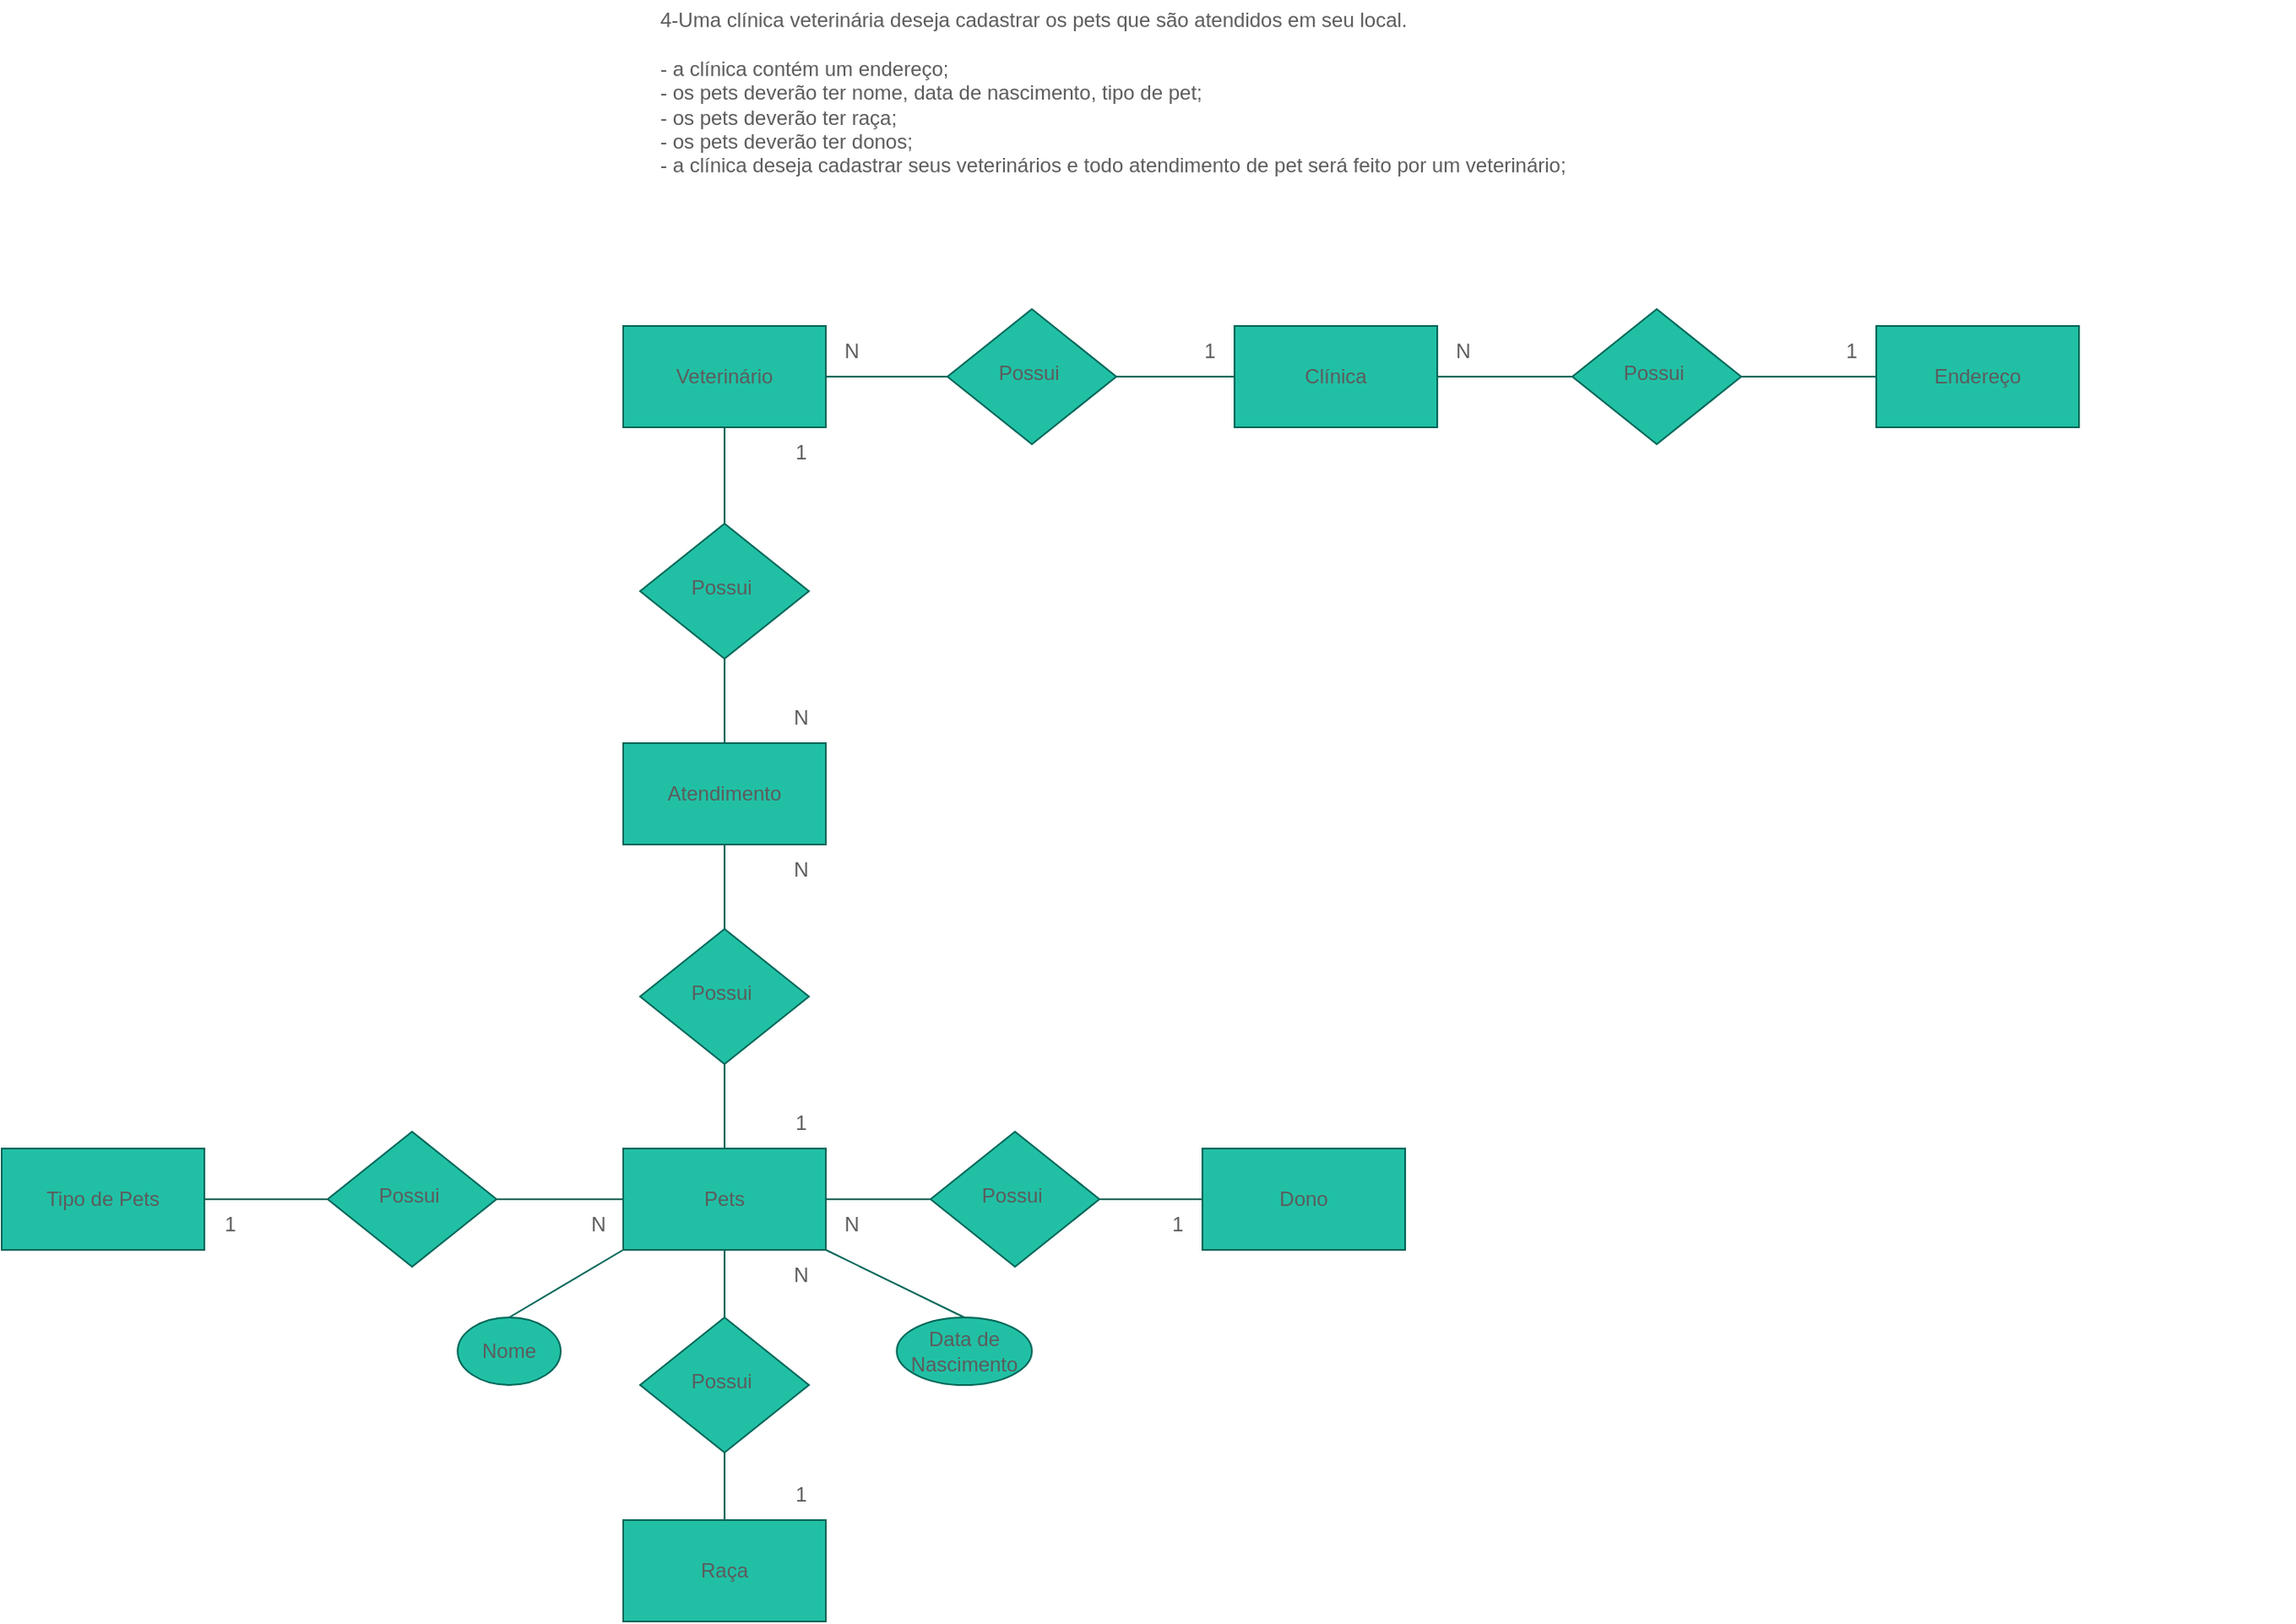 <mxfile version="21.6.5" type="device">
  <diagram id="C5RBs43oDa-KdzZeNtuy" name="Page-1">
    <mxGraphModel dx="2214" dy="491" grid="1" gridSize="10" guides="1" tooltips="1" connect="1" arrows="1" fold="1" page="1" pageScale="1" pageWidth="291" pageHeight="413" math="0" shadow="0">
      <root>
        <mxCell id="WIyWlLk6GJQsqaUBKTNV-0" />
        <mxCell id="WIyWlLk6GJQsqaUBKTNV-1" parent="WIyWlLk6GJQsqaUBKTNV-0" />
        <mxCell id="POBfcUkBsvV8UPlY4-i7-3" value="&lt;div&gt;4-Uma clínica veterinária deseja cadastrar os pets que são atendidos em seu local.&lt;/div&gt;&lt;div&gt;&lt;br&gt;&lt;/div&gt;&lt;div&gt;- a clínica contém um endereço;&lt;/div&gt;&lt;div&gt;- os pets deverão ter nome, data de nascimento, tipo de pet;&lt;/div&gt;&lt;div&gt;- os pets deverão ter raça;&lt;/div&gt;&lt;div&gt;- os pets deverão ter donos;&lt;/div&gt;&lt;div&gt;- a clínica deseja cadastrar seus veterinários e todo atendimento de pet será feito por um veterinário;&lt;/div&gt;" style="text;html=1;align=left;verticalAlign=middle;resizable=0;points=[];autosize=1;strokeColor=none;fillColor=none;fontColor=#5C5C5C;labelBackgroundColor=none;" parent="WIyWlLk6GJQsqaUBKTNV-1" vertex="1">
          <mxGeometry x="-582" y="220" width="560" height="110" as="geometry" />
        </mxCell>
        <mxCell id="zAKUYkVe4AKFvkZDwYAf-0" value="Clínica" style="rounded=0;whiteSpace=wrap;html=1;strokeColor=#006658;fontColor=#5C5C5C;fillColor=#21C0A5;labelBackgroundColor=none;" parent="WIyWlLk6GJQsqaUBKTNV-1" vertex="1">
          <mxGeometry x="-240" y="413" width="120" height="60" as="geometry" />
        </mxCell>
        <mxCell id="7l59M0pH6g9MhCw7kL8R-22" style="edgeStyle=orthogonalEdgeStyle;rounded=0;orthogonalLoop=1;jettySize=auto;html=1;exitX=0.5;exitY=1;exitDx=0;exitDy=0;strokeColor=#006658;fontColor=default;fillColor=#21C0A5;labelBackgroundColor=none;" parent="WIyWlLk6GJQsqaUBKTNV-1" edge="1">
          <mxGeometry relative="1" as="geometry">
            <mxPoint x="379" y="596" as="targetPoint" />
            <mxPoint x="379" y="596" as="sourcePoint" />
          </mxGeometry>
        </mxCell>
        <mxCell id="7l59M0pH6g9MhCw7kL8R-7" value="Pets" style="rounded=0;whiteSpace=wrap;html=1;strokeColor=#006658;fontColor=#5C5C5C;fillColor=#21C0A5;labelBackgroundColor=none;" parent="WIyWlLk6GJQsqaUBKTNV-1" vertex="1">
          <mxGeometry x="-602" y="900" width="120" height="60" as="geometry" />
        </mxCell>
        <mxCell id="7l59M0pH6g9MhCw7kL8R-8" value="Possui&amp;nbsp;" style="rhombus;whiteSpace=wrap;html=1;shadow=0;fontFamily=Helvetica;fontSize=12;align=center;strokeWidth=1;spacing=6;spacingTop=-4;rounded=0;labelBackgroundColor=none;fillColor=#21C0A5;strokeColor=#006658;fontColor=#5C5C5C;" parent="WIyWlLk6GJQsqaUBKTNV-1" vertex="1">
          <mxGeometry x="-410" y="403" width="100" height="80" as="geometry" />
        </mxCell>
        <mxCell id="7l59M0pH6g9MhCw7kL8R-44" value="1" style="text;html=1;align=center;verticalAlign=middle;resizable=0;points=[];autosize=1;strokeColor=none;fillColor=none;fontColor=#5C5C5C;labelBackgroundColor=none;" parent="WIyWlLk6GJQsqaUBKTNV-1" vertex="1">
          <mxGeometry x="110" y="413" width="30" height="30" as="geometry" />
        </mxCell>
        <mxCell id="13TzzeObVVfD70_n9w97-5" value="Nome" style="ellipse;whiteSpace=wrap;html=1;labelBackgroundColor=none;fillColor=#21C0A5;strokeColor=#006658;fontColor=#5C5C5C;" parent="WIyWlLk6GJQsqaUBKTNV-1" vertex="1">
          <mxGeometry x="-700" y="1000" width="61" height="40" as="geometry" />
        </mxCell>
        <mxCell id="13TzzeObVVfD70_n9w97-6" value="Data de Nascimento" style="ellipse;whiteSpace=wrap;html=1;labelBackgroundColor=none;fillColor=#21C0A5;strokeColor=#006658;fontColor=#5C5C5C;" parent="WIyWlLk6GJQsqaUBKTNV-1" vertex="1">
          <mxGeometry x="-440" y="1000" width="80" height="40" as="geometry" />
        </mxCell>
        <mxCell id="13TzzeObVVfD70_n9w97-7" value="Tipo de Pets" style="rounded=0;whiteSpace=wrap;html=1;strokeColor=#006658;fontColor=#5C5C5C;fillColor=#21C0A5;labelBackgroundColor=none;" parent="WIyWlLk6GJQsqaUBKTNV-1" vertex="1">
          <mxGeometry x="-970" y="900" width="120" height="60" as="geometry" />
        </mxCell>
        <mxCell id="13TzzeObVVfD70_n9w97-11" value="Possui&amp;nbsp;" style="rhombus;whiteSpace=wrap;html=1;shadow=0;fontFamily=Helvetica;fontSize=12;align=center;strokeWidth=1;spacing=6;spacingTop=-4;rounded=0;labelBackgroundColor=none;fillColor=#21C0A5;strokeColor=#006658;fontColor=#5C5C5C;" parent="WIyWlLk6GJQsqaUBKTNV-1" vertex="1">
          <mxGeometry x="-777" y="890" width="100" height="80" as="geometry" />
        </mxCell>
        <mxCell id="13TzzeObVVfD70_n9w97-15" value="Possui&amp;nbsp;" style="rhombus;whiteSpace=wrap;html=1;shadow=0;fontFamily=Helvetica;fontSize=12;align=center;strokeWidth=1;spacing=6;spacingTop=-4;rounded=0;labelBackgroundColor=none;fillColor=#21C0A5;strokeColor=#006658;fontColor=#5C5C5C;" parent="WIyWlLk6GJQsqaUBKTNV-1" vertex="1">
          <mxGeometry x="-592" y="530" width="100" height="80" as="geometry" />
        </mxCell>
        <mxCell id="13TzzeObVVfD70_n9w97-16" value="Raça" style="rounded=0;whiteSpace=wrap;html=1;strokeColor=#006658;fontColor=#5C5C5C;fillColor=#21C0A5;labelBackgroundColor=none;" parent="WIyWlLk6GJQsqaUBKTNV-1" vertex="1">
          <mxGeometry x="-602" y="1120" width="120" height="60" as="geometry" />
        </mxCell>
        <mxCell id="13TzzeObVVfD70_n9w97-22" value="Dono" style="rounded=0;whiteSpace=wrap;html=1;strokeColor=#006658;fontColor=#5C5C5C;fillColor=#21C0A5;labelBackgroundColor=none;" parent="WIyWlLk6GJQsqaUBKTNV-1" vertex="1">
          <mxGeometry x="-259" y="900" width="120" height="60" as="geometry" />
        </mxCell>
        <mxCell id="13TzzeObVVfD70_n9w97-23" value="Possui&amp;nbsp;" style="rhombus;whiteSpace=wrap;html=1;shadow=0;fontFamily=Helvetica;fontSize=12;align=center;strokeWidth=1;spacing=6;spacingTop=-4;rounded=0;labelBackgroundColor=none;fillColor=#21C0A5;strokeColor=#006658;fontColor=#5C5C5C;" parent="WIyWlLk6GJQsqaUBKTNV-1" vertex="1">
          <mxGeometry x="-592" y="1000" width="100" height="80" as="geometry" />
        </mxCell>
        <mxCell id="13TzzeObVVfD70_n9w97-25" value="Atendimento" style="rounded=0;whiteSpace=wrap;html=1;strokeColor=#006658;fontColor=#5C5C5C;fillColor=#21C0A5;labelBackgroundColor=none;" parent="WIyWlLk6GJQsqaUBKTNV-1" vertex="1">
          <mxGeometry x="-602" y="660" width="120" height="60" as="geometry" />
        </mxCell>
        <mxCell id="13TzzeObVVfD70_n9w97-26" value="" style="endArrow=none;html=1;rounded=0;entryX=0;entryY=0.5;entryDx=0;entryDy=0;exitX=1;exitY=0.5;exitDx=0;exitDy=0;labelBackgroundColor=none;strokeColor=#006658;fontColor=default;" parent="WIyWlLk6GJQsqaUBKTNV-1" source="13TzzeObVVfD70_n9w97-29" target="7l59M0pH6g9MhCw7kL8R-8" edge="1">
          <mxGeometry width="50" height="50" relative="1" as="geometry">
            <mxPoint x="-450" y="450" as="sourcePoint" />
            <mxPoint x="-270" y="440" as="targetPoint" />
          </mxGeometry>
        </mxCell>
        <mxCell id="13TzzeObVVfD70_n9w97-27" value="" style="endArrow=none;html=1;rounded=0;exitX=1;exitY=0.5;exitDx=0;exitDy=0;entryX=0;entryY=0.5;entryDx=0;entryDy=0;labelBackgroundColor=none;strokeColor=#006658;fontColor=default;" parent="WIyWlLk6GJQsqaUBKTNV-1" source="7l59M0pH6g9MhCw7kL8R-8" target="zAKUYkVe4AKFvkZDwYAf-0" edge="1">
          <mxGeometry width="50" height="50" relative="1" as="geometry">
            <mxPoint x="-320" y="490" as="sourcePoint" />
            <mxPoint x="-270" y="440" as="targetPoint" />
          </mxGeometry>
        </mxCell>
        <mxCell id="13TzzeObVVfD70_n9w97-29" value="Veterinário" style="rounded=0;whiteSpace=wrap;html=1;strokeColor=#006658;fontColor=#5C5C5C;fillColor=#21C0A5;labelBackgroundColor=none;" parent="WIyWlLk6GJQsqaUBKTNV-1" vertex="1">
          <mxGeometry x="-602" y="413" width="120" height="60" as="geometry" />
        </mxCell>
        <mxCell id="sJ96ued-D-GvJgnUoqD4-2" value="Possui&amp;nbsp;" style="rhombus;whiteSpace=wrap;html=1;shadow=0;fontFamily=Helvetica;fontSize=12;align=center;strokeWidth=1;spacing=6;spacingTop=-4;rounded=0;labelBackgroundColor=none;fillColor=#21C0A5;strokeColor=#006658;fontColor=#5C5C5C;" vertex="1" parent="WIyWlLk6GJQsqaUBKTNV-1">
          <mxGeometry x="-592" y="770" width="100" height="80" as="geometry" />
        </mxCell>
        <mxCell id="sJ96ued-D-GvJgnUoqD4-3" value="Possui&amp;nbsp;" style="rhombus;whiteSpace=wrap;html=1;shadow=0;fontFamily=Helvetica;fontSize=12;align=center;strokeWidth=1;spacing=6;spacingTop=-4;rounded=0;labelBackgroundColor=none;fillColor=#21C0A5;strokeColor=#006658;fontColor=#5C5C5C;" vertex="1" parent="WIyWlLk6GJQsqaUBKTNV-1">
          <mxGeometry x="-420" y="890" width="100" height="80" as="geometry" />
        </mxCell>
        <mxCell id="sJ96ued-D-GvJgnUoqD4-6" value="" style="endArrow=none;html=1;rounded=0;exitX=0.5;exitY=0;exitDx=0;exitDy=0;entryX=0;entryY=1;entryDx=0;entryDy=0;labelBackgroundColor=none;strokeColor=#006658;fontColor=default;" edge="1" parent="WIyWlLk6GJQsqaUBKTNV-1" source="13TzzeObVVfD70_n9w97-5" target="7l59M0pH6g9MhCw7kL8R-7">
          <mxGeometry width="50" height="50" relative="1" as="geometry">
            <mxPoint x="-340" y="1100" as="sourcePoint" />
            <mxPoint x="-290" y="1050" as="targetPoint" />
          </mxGeometry>
        </mxCell>
        <mxCell id="sJ96ued-D-GvJgnUoqD4-7" value="" style="endArrow=none;html=1;rounded=0;exitX=1;exitY=1;exitDx=0;exitDy=0;entryX=0.5;entryY=0;entryDx=0;entryDy=0;labelBackgroundColor=none;strokeColor=#006658;fontColor=default;" edge="1" parent="WIyWlLk6GJQsqaUBKTNV-1" source="7l59M0pH6g9MhCw7kL8R-7" target="13TzzeObVVfD70_n9w97-6">
          <mxGeometry width="50" height="50" relative="1" as="geometry">
            <mxPoint x="-340" y="1100" as="sourcePoint" />
            <mxPoint x="-290" y="1050" as="targetPoint" />
          </mxGeometry>
        </mxCell>
        <mxCell id="sJ96ued-D-GvJgnUoqD4-8" value="" style="endArrow=none;html=1;rounded=0;exitX=0.5;exitY=0;exitDx=0;exitDy=0;entryX=0.5;entryY=1;entryDx=0;entryDy=0;labelBackgroundColor=none;strokeColor=#006658;fontColor=default;" edge="1" parent="WIyWlLk6GJQsqaUBKTNV-1" source="13TzzeObVVfD70_n9w97-23" target="7l59M0pH6g9MhCw7kL8R-7">
          <mxGeometry width="50" height="50" relative="1" as="geometry">
            <mxPoint x="-340" y="1100" as="sourcePoint" />
            <mxPoint x="-290" y="1050" as="targetPoint" />
          </mxGeometry>
        </mxCell>
        <mxCell id="sJ96ued-D-GvJgnUoqD4-9" value="" style="endArrow=none;html=1;rounded=0;exitX=0.5;exitY=0;exitDx=0;exitDy=0;entryX=0.5;entryY=1;entryDx=0;entryDy=0;labelBackgroundColor=none;strokeColor=#006658;fontColor=default;" edge="1" parent="WIyWlLk6GJQsqaUBKTNV-1" source="13TzzeObVVfD70_n9w97-16" target="13TzzeObVVfD70_n9w97-23">
          <mxGeometry width="50" height="50" relative="1" as="geometry">
            <mxPoint x="-340" y="1100" as="sourcePoint" />
            <mxPoint x="-290" y="1050" as="targetPoint" />
          </mxGeometry>
        </mxCell>
        <mxCell id="sJ96ued-D-GvJgnUoqD4-10" value="" style="endArrow=none;html=1;rounded=0;exitX=1;exitY=0.5;exitDx=0;exitDy=0;entryX=0;entryY=0.5;entryDx=0;entryDy=0;labelBackgroundColor=none;strokeColor=#006658;fontColor=default;" edge="1" parent="WIyWlLk6GJQsqaUBKTNV-1" source="7l59M0pH6g9MhCw7kL8R-7" target="sJ96ued-D-GvJgnUoqD4-3">
          <mxGeometry width="50" height="50" relative="1" as="geometry">
            <mxPoint x="-340" y="1000" as="sourcePoint" />
            <mxPoint x="-290" y="950" as="targetPoint" />
          </mxGeometry>
        </mxCell>
        <mxCell id="sJ96ued-D-GvJgnUoqD4-11" value="" style="endArrow=none;html=1;rounded=0;exitX=1;exitY=0.5;exitDx=0;exitDy=0;entryX=0;entryY=0.5;entryDx=0;entryDy=0;labelBackgroundColor=none;strokeColor=#006658;fontColor=default;" edge="1" parent="WIyWlLk6GJQsqaUBKTNV-1" source="sJ96ued-D-GvJgnUoqD4-3" target="13TzzeObVVfD70_n9w97-22">
          <mxGeometry width="50" height="50" relative="1" as="geometry">
            <mxPoint x="-340" y="1000" as="sourcePoint" />
            <mxPoint x="-290" y="950" as="targetPoint" />
          </mxGeometry>
        </mxCell>
        <mxCell id="sJ96ued-D-GvJgnUoqD4-12" value="" style="endArrow=none;html=1;rounded=0;exitX=1;exitY=0.5;exitDx=0;exitDy=0;entryX=0;entryY=0.5;entryDx=0;entryDy=0;labelBackgroundColor=none;strokeColor=#006658;fontColor=default;" edge="1" parent="WIyWlLk6GJQsqaUBKTNV-1" source="13TzzeObVVfD70_n9w97-7" target="13TzzeObVVfD70_n9w97-11">
          <mxGeometry width="50" height="50" relative="1" as="geometry">
            <mxPoint x="-810" y="910" as="sourcePoint" />
            <mxPoint x="-760" y="860" as="targetPoint" />
          </mxGeometry>
        </mxCell>
        <mxCell id="sJ96ued-D-GvJgnUoqD4-13" value="" style="endArrow=none;html=1;rounded=0;exitX=1;exitY=0.5;exitDx=0;exitDy=0;entryX=0;entryY=0.5;entryDx=0;entryDy=0;labelBackgroundColor=none;strokeColor=#006658;fontColor=default;" edge="1" parent="WIyWlLk6GJQsqaUBKTNV-1" source="13TzzeObVVfD70_n9w97-11" target="7l59M0pH6g9MhCw7kL8R-7">
          <mxGeometry width="50" height="50" relative="1" as="geometry">
            <mxPoint x="-680" y="1030" as="sourcePoint" />
            <mxPoint x="-630" y="980" as="targetPoint" />
          </mxGeometry>
        </mxCell>
        <mxCell id="sJ96ued-D-GvJgnUoqD4-14" value="" style="endArrow=none;html=1;rounded=0;exitX=0.5;exitY=0;exitDx=0;exitDy=0;entryX=0.5;entryY=1;entryDx=0;entryDy=0;labelBackgroundColor=none;strokeColor=#006658;fontColor=default;" edge="1" parent="WIyWlLk6GJQsqaUBKTNV-1" source="7l59M0pH6g9MhCw7kL8R-7" target="sJ96ued-D-GvJgnUoqD4-2">
          <mxGeometry width="50" height="50" relative="1" as="geometry">
            <mxPoint x="-440" y="900" as="sourcePoint" />
            <mxPoint x="-390" y="850" as="targetPoint" />
          </mxGeometry>
        </mxCell>
        <mxCell id="sJ96ued-D-GvJgnUoqD4-15" value="" style="endArrow=none;html=1;rounded=0;exitX=0.5;exitY=0;exitDx=0;exitDy=0;entryX=0.5;entryY=1;entryDx=0;entryDy=0;labelBackgroundColor=none;strokeColor=#006658;fontColor=default;" edge="1" parent="WIyWlLk6GJQsqaUBKTNV-1" source="sJ96ued-D-GvJgnUoqD4-2" target="13TzzeObVVfD70_n9w97-25">
          <mxGeometry width="50" height="50" relative="1" as="geometry">
            <mxPoint x="-440" y="700" as="sourcePoint" />
            <mxPoint x="-390" y="650" as="targetPoint" />
          </mxGeometry>
        </mxCell>
        <mxCell id="sJ96ued-D-GvJgnUoqD4-17" value="Possui&amp;nbsp;" style="rhombus;whiteSpace=wrap;html=1;shadow=0;fontFamily=Helvetica;fontSize=12;align=center;strokeWidth=1;spacing=6;spacingTop=-4;rounded=0;labelBackgroundColor=none;fillColor=#21C0A5;strokeColor=#006658;fontColor=#5C5C5C;" vertex="1" parent="WIyWlLk6GJQsqaUBKTNV-1">
          <mxGeometry x="-40" y="403" width="100" height="80" as="geometry" />
        </mxCell>
        <mxCell id="sJ96ued-D-GvJgnUoqD4-18" value="Endereço" style="rounded=0;whiteSpace=wrap;html=1;strokeColor=#006658;fontColor=#5C5C5C;fillColor=#21C0A5;labelBackgroundColor=none;" vertex="1" parent="WIyWlLk6GJQsqaUBKTNV-1">
          <mxGeometry x="140" y="413" width="120" height="60" as="geometry" />
        </mxCell>
        <mxCell id="sJ96ued-D-GvJgnUoqD4-19" value="" style="endArrow=none;html=1;rounded=0;exitX=0.5;exitY=0;exitDx=0;exitDy=0;entryX=0.5;entryY=1;entryDx=0;entryDy=0;labelBackgroundColor=none;strokeColor=#006658;fontColor=default;" edge="1" parent="WIyWlLk6GJQsqaUBKTNV-1" source="13TzzeObVVfD70_n9w97-25" target="13TzzeObVVfD70_n9w97-15">
          <mxGeometry width="50" height="50" relative="1" as="geometry">
            <mxPoint x="-320" y="640" as="sourcePoint" />
            <mxPoint x="-270" y="590" as="targetPoint" />
          </mxGeometry>
        </mxCell>
        <mxCell id="sJ96ued-D-GvJgnUoqD4-20" value="" style="endArrow=none;html=1;rounded=0;exitX=0.5;exitY=0;exitDx=0;exitDy=0;entryX=0.5;entryY=1;entryDx=0;entryDy=0;labelBackgroundColor=none;strokeColor=#006658;fontColor=default;" edge="1" parent="WIyWlLk6GJQsqaUBKTNV-1" source="13TzzeObVVfD70_n9w97-15" target="13TzzeObVVfD70_n9w97-29">
          <mxGeometry width="50" height="50" relative="1" as="geometry">
            <mxPoint x="-320" y="640" as="sourcePoint" />
            <mxPoint x="-270" y="590" as="targetPoint" />
          </mxGeometry>
        </mxCell>
        <mxCell id="sJ96ued-D-GvJgnUoqD4-21" value="" style="endArrow=none;html=1;rounded=0;exitX=1;exitY=0.5;exitDx=0;exitDy=0;entryX=0;entryY=0.5;entryDx=0;entryDy=0;labelBackgroundColor=none;strokeColor=#006658;fontColor=default;" edge="1" parent="WIyWlLk6GJQsqaUBKTNV-1" source="zAKUYkVe4AKFvkZDwYAf-0" target="sJ96ued-D-GvJgnUoqD4-17">
          <mxGeometry width="50" height="50" relative="1" as="geometry">
            <mxPoint x="-10" y="570" as="sourcePoint" />
            <mxPoint x="40" y="520" as="targetPoint" />
          </mxGeometry>
        </mxCell>
        <mxCell id="sJ96ued-D-GvJgnUoqD4-22" value="" style="endArrow=none;html=1;rounded=0;entryX=1;entryY=0.5;entryDx=0;entryDy=0;exitX=0;exitY=0.5;exitDx=0;exitDy=0;labelBackgroundColor=none;strokeColor=#006658;fontColor=default;" edge="1" parent="WIyWlLk6GJQsqaUBKTNV-1" source="sJ96ued-D-GvJgnUoqD4-18" target="sJ96ued-D-GvJgnUoqD4-17">
          <mxGeometry width="50" height="50" relative="1" as="geometry">
            <mxPoint x="-10" y="570" as="sourcePoint" />
            <mxPoint x="40" y="520" as="targetPoint" />
          </mxGeometry>
        </mxCell>
        <mxCell id="sJ96ued-D-GvJgnUoqD4-23" value="N" style="text;html=1;align=center;verticalAlign=middle;resizable=0;points=[];autosize=1;strokeColor=none;fillColor=none;fontColor=#5C5C5C;labelBackgroundColor=none;" vertex="1" parent="WIyWlLk6GJQsqaUBKTNV-1">
          <mxGeometry x="-482" y="413" width="30" height="30" as="geometry" />
        </mxCell>
        <mxCell id="sJ96ued-D-GvJgnUoqD4-24" value="1" style="text;html=1;align=center;verticalAlign=middle;resizable=0;points=[];autosize=1;strokeColor=none;fillColor=none;fontColor=#5C5C5C;labelBackgroundColor=none;" vertex="1" parent="WIyWlLk6GJQsqaUBKTNV-1">
          <mxGeometry x="-270" y="413" width="30" height="30" as="geometry" />
        </mxCell>
        <mxCell id="sJ96ued-D-GvJgnUoqD4-25" value="N" style="text;html=1;align=center;verticalAlign=middle;resizable=0;points=[];autosize=1;strokeColor=none;fillColor=none;fontColor=#5C5C5C;labelBackgroundColor=none;" vertex="1" parent="WIyWlLk6GJQsqaUBKTNV-1">
          <mxGeometry x="-120" y="413" width="30" height="30" as="geometry" />
        </mxCell>
        <mxCell id="sJ96ued-D-GvJgnUoqD4-26" value="1" style="text;html=1;align=center;verticalAlign=middle;resizable=0;points=[];autosize=1;strokeColor=none;fillColor=none;fontColor=#5C5C5C;labelBackgroundColor=none;" vertex="1" parent="WIyWlLk6GJQsqaUBKTNV-1">
          <mxGeometry x="-512" y="473" width="30" height="30" as="geometry" />
        </mxCell>
        <mxCell id="sJ96ued-D-GvJgnUoqD4-27" value="N" style="text;html=1;align=center;verticalAlign=middle;resizable=0;points=[];autosize=1;strokeColor=none;fillColor=none;fontColor=#5C5C5C;labelBackgroundColor=none;" vertex="1" parent="WIyWlLk6GJQsqaUBKTNV-1">
          <mxGeometry x="-512" y="630" width="30" height="30" as="geometry" />
        </mxCell>
        <mxCell id="sJ96ued-D-GvJgnUoqD4-28" value="N" style="text;html=1;align=center;verticalAlign=middle;resizable=0;points=[];autosize=1;strokeColor=none;fillColor=none;fontColor=#5C5C5C;labelBackgroundColor=none;" vertex="1" parent="WIyWlLk6GJQsqaUBKTNV-1">
          <mxGeometry x="-512" y="720" width="30" height="30" as="geometry" />
        </mxCell>
        <mxCell id="sJ96ued-D-GvJgnUoqD4-29" value="1" style="text;html=1;align=center;verticalAlign=middle;resizable=0;points=[];autosize=1;strokeColor=none;fillColor=none;fontColor=#5C5C5C;labelBackgroundColor=none;" vertex="1" parent="WIyWlLk6GJQsqaUBKTNV-1">
          <mxGeometry x="-512" y="870" width="30" height="30" as="geometry" />
        </mxCell>
        <mxCell id="sJ96ued-D-GvJgnUoqD4-30" value="1" style="text;html=1;align=center;verticalAlign=middle;resizable=0;points=[];autosize=1;strokeColor=none;fillColor=none;fontColor=#5C5C5C;labelBackgroundColor=none;" vertex="1" parent="WIyWlLk6GJQsqaUBKTNV-1">
          <mxGeometry x="-289" y="930" width="30" height="30" as="geometry" />
        </mxCell>
        <mxCell id="sJ96ued-D-GvJgnUoqD4-31" value="N" style="text;html=1;align=center;verticalAlign=middle;resizable=0;points=[];autosize=1;strokeColor=none;fillColor=none;fontColor=#5C5C5C;labelBackgroundColor=none;" vertex="1" parent="WIyWlLk6GJQsqaUBKTNV-1">
          <mxGeometry x="-482" y="930" width="30" height="30" as="geometry" />
        </mxCell>
        <mxCell id="sJ96ued-D-GvJgnUoqD4-32" value="N" style="text;html=1;align=center;verticalAlign=middle;resizable=0;points=[];autosize=1;strokeColor=none;fillColor=none;fontColor=#5C5C5C;labelBackgroundColor=none;" vertex="1" parent="WIyWlLk6GJQsqaUBKTNV-1">
          <mxGeometry x="-632" y="930" width="30" height="30" as="geometry" />
        </mxCell>
        <mxCell id="sJ96ued-D-GvJgnUoqD4-33" value="1" style="text;html=1;align=center;verticalAlign=middle;resizable=0;points=[];autosize=1;strokeColor=none;fillColor=none;fontColor=#5C5C5C;labelBackgroundColor=none;" vertex="1" parent="WIyWlLk6GJQsqaUBKTNV-1">
          <mxGeometry x="-850" y="930" width="30" height="30" as="geometry" />
        </mxCell>
        <mxCell id="sJ96ued-D-GvJgnUoqD4-34" value="N" style="text;html=1;align=center;verticalAlign=middle;resizable=0;points=[];autosize=1;strokeColor=none;fillColor=none;fontColor=#5C5C5C;labelBackgroundColor=none;" vertex="1" parent="WIyWlLk6GJQsqaUBKTNV-1">
          <mxGeometry x="-512" y="960" width="30" height="30" as="geometry" />
        </mxCell>
        <mxCell id="sJ96ued-D-GvJgnUoqD4-35" value="1" style="text;html=1;align=center;verticalAlign=middle;resizable=0;points=[];autosize=1;strokeColor=none;fillColor=none;fontColor=#5C5C5C;labelBackgroundColor=none;" vertex="1" parent="WIyWlLk6GJQsqaUBKTNV-1">
          <mxGeometry x="-512" y="1090" width="30" height="30" as="geometry" />
        </mxCell>
      </root>
    </mxGraphModel>
  </diagram>
</mxfile>
